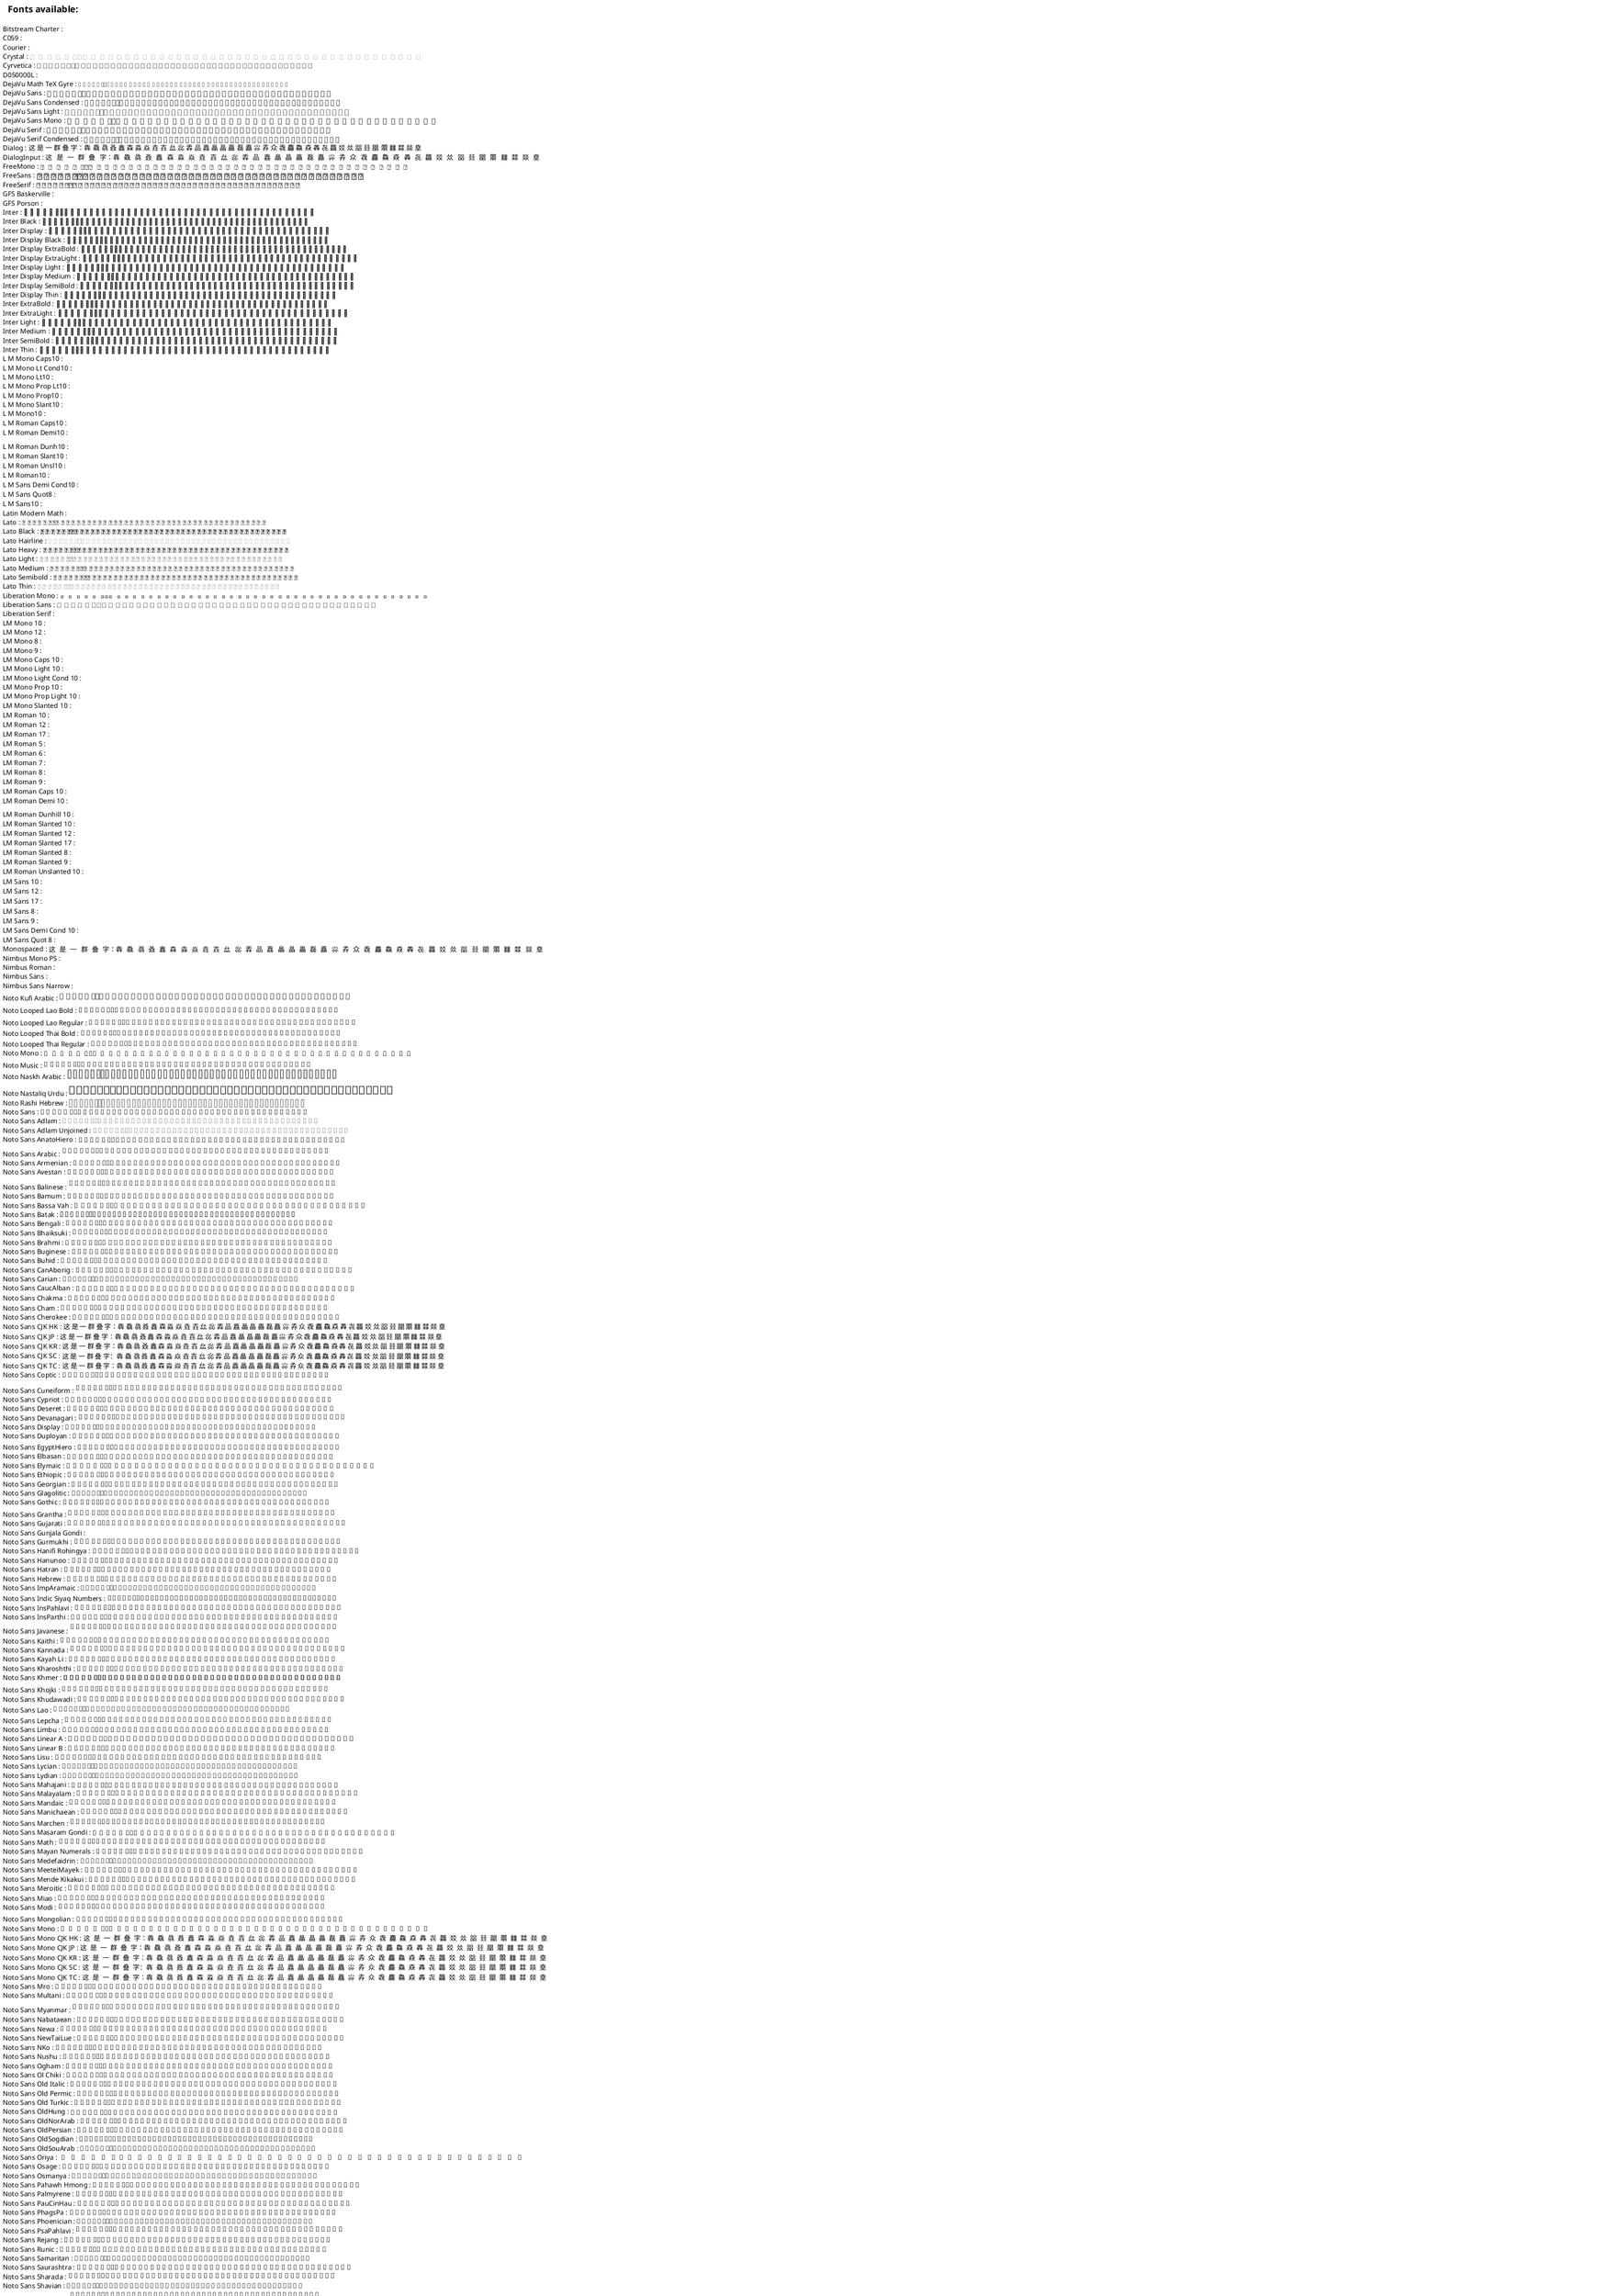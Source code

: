 @startuml
listfonts 这 是 一 群 叠 字：犇 驫 骉 叒 鑫 森 淼 焱 垚 壵 厽 惢 掱 品 舙 瞐 晶 畾 磊 矗 尛 孨 众 毳 麤 鱻 猋 羴 㐂 龘 㸚 𠈌 㗊 㠭 𣊫 朤 𨰻 㵘 燚 㙓
@enduml
